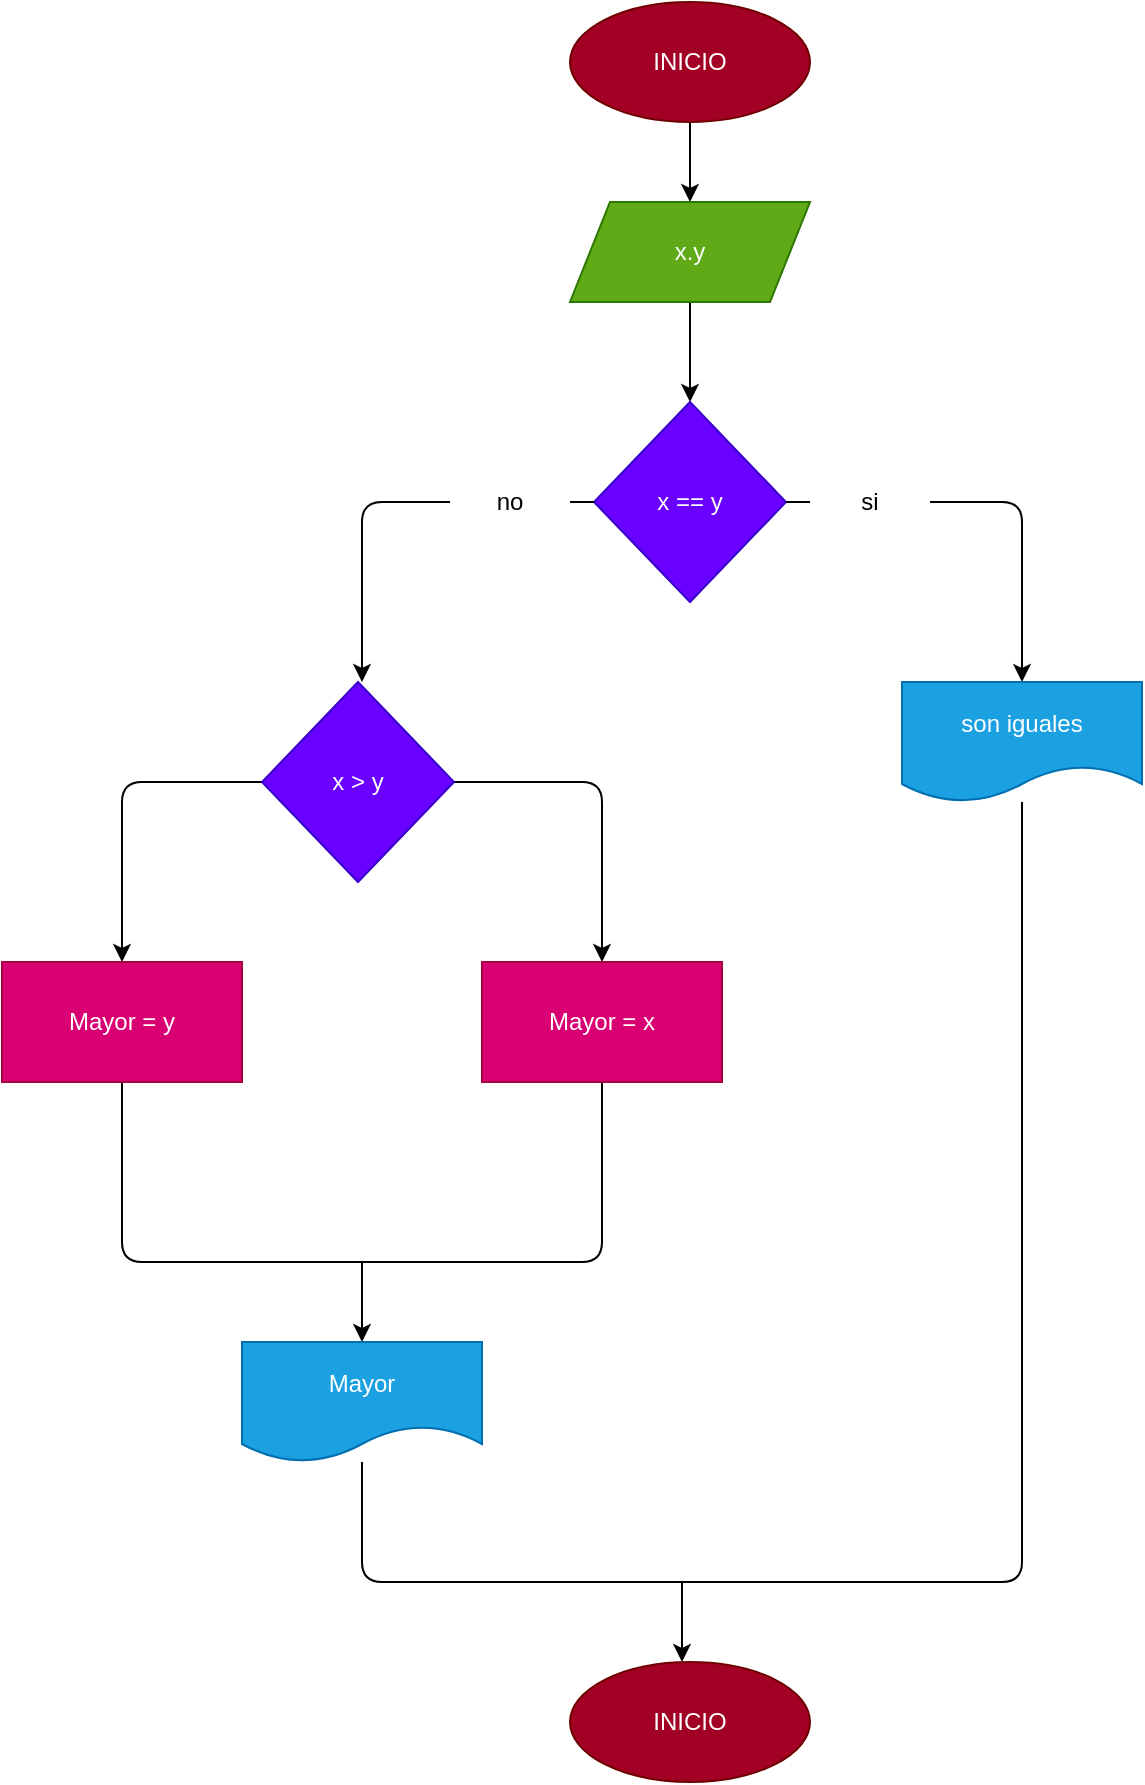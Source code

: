 <mxfile>
    <diagram id="Cpg8D1rCf-dTf_YMPk2y" name="Página-1">
        <mxGraphModel dx="642" dy="411" grid="1" gridSize="10" guides="1" tooltips="1" connect="1" arrows="1" fold="1" page="1" pageScale="1" pageWidth="827" pageHeight="1169" math="0" shadow="0">
            <root>
                <mxCell id="0"/>
                <mxCell id="1" parent="0"/>
                <mxCell id="3" style="edgeStyle=none;html=1;" parent="1" source="2" target="4" edge="1">
                    <mxGeometry relative="1" as="geometry">
                        <mxPoint x="414" y="120" as="targetPoint"/>
                    </mxGeometry>
                </mxCell>
                <mxCell id="2" value="INICIO" style="ellipse;whiteSpace=wrap;html=1;fillColor=#a20025;fontColor=#ffffff;strokeColor=#6F0000;" parent="1" vertex="1">
                    <mxGeometry x="354" y="30" width="120" height="60" as="geometry"/>
                </mxCell>
                <mxCell id="5" style="edgeStyle=none;html=1;" parent="1" source="4" edge="1">
                    <mxGeometry relative="1" as="geometry">
                        <mxPoint x="414" y="230" as="targetPoint"/>
                    </mxGeometry>
                </mxCell>
                <mxCell id="4" value="x.y" style="shape=parallelogram;perimeter=parallelogramPerimeter;whiteSpace=wrap;html=1;fixedSize=1;fillColor=#60a917;fontColor=#ffffff;strokeColor=#2D7600;" parent="1" vertex="1">
                    <mxGeometry x="354" y="130" width="120" height="50" as="geometry"/>
                </mxCell>
                <mxCell id="7" style="edgeStyle=none;html=1;startArrow=none;" parent="1" source="18" edge="1">
                    <mxGeometry relative="1" as="geometry">
                        <mxPoint x="580" y="370" as="targetPoint"/>
                        <Array as="points">
                            <mxPoint x="580" y="280"/>
                        </Array>
                    </mxGeometry>
                </mxCell>
                <mxCell id="8" style="edgeStyle=none;html=1;startArrow=none;" parent="1" source="20" edge="1">
                    <mxGeometry relative="1" as="geometry">
                        <mxPoint x="250" y="370" as="targetPoint"/>
                        <Array as="points">
                            <mxPoint x="250" y="280"/>
                        </Array>
                    </mxGeometry>
                </mxCell>
                <mxCell id="6" value="x == y" style="rhombus;whiteSpace=wrap;html=1;fillColor=#6a00ff;fontColor=#ffffff;strokeColor=#3700CC;" parent="1" vertex="1">
                    <mxGeometry x="366" y="230" width="96" height="100" as="geometry"/>
                </mxCell>
                <mxCell id="11" value="" style="endArrow=none;html=1;entryX=0.5;entryY=1;entryDx=0;entryDy=0;exitX=0.5;exitY=1;exitDx=0;exitDy=0;" parent="1" source="27" target="26" edge="1">
                    <mxGeometry width="50" height="50" relative="1" as="geometry">
                        <mxPoint x="413" y="570" as="sourcePoint"/>
                        <mxPoint x="83" y="570" as="targetPoint"/>
                        <Array as="points">
                            <mxPoint x="370" y="660"/>
                            <mxPoint x="130" y="660"/>
                        </Array>
                    </mxGeometry>
                </mxCell>
                <mxCell id="19" value="" style="edgeStyle=none;html=1;endArrow=none;" parent="1" source="6" target="18" edge="1">
                    <mxGeometry relative="1" as="geometry">
                        <mxPoint x="580" y="370" as="targetPoint"/>
                        <mxPoint x="462" y="280" as="sourcePoint"/>
                        <Array as="points"/>
                    </mxGeometry>
                </mxCell>
                <mxCell id="18" value="si" style="text;html=1;strokeColor=none;fillColor=none;align=center;verticalAlign=middle;whiteSpace=wrap;rounded=0;" parent="1" vertex="1">
                    <mxGeometry x="474" y="265" width="60" height="30" as="geometry"/>
                </mxCell>
                <mxCell id="21" value="" style="edgeStyle=none;html=1;endArrow=none;" parent="1" source="6" target="20" edge="1">
                    <mxGeometry relative="1" as="geometry">
                        <mxPoint x="250" y="370" as="targetPoint"/>
                        <mxPoint x="366" y="280" as="sourcePoint"/>
                        <Array as="points"/>
                    </mxGeometry>
                </mxCell>
                <mxCell id="20" value="no" style="text;html=1;strokeColor=none;fillColor=none;align=center;verticalAlign=middle;whiteSpace=wrap;rounded=0;" parent="1" vertex="1">
                    <mxGeometry x="294" y="265" width="60" height="30" as="geometry"/>
                </mxCell>
                <mxCell id="22" value="son iguales" style="shape=document;whiteSpace=wrap;html=1;boundedLbl=1;fillColor=#1ba1e2;fontColor=#ffffff;strokeColor=#006EAF;" vertex="1" parent="1">
                    <mxGeometry x="520" y="370" width="120" height="60" as="geometry"/>
                </mxCell>
                <mxCell id="24" style="edgeStyle=none;html=1;" edge="1" parent="1" source="23">
                    <mxGeometry relative="1" as="geometry">
                        <mxPoint x="370" y="510" as="targetPoint"/>
                        <Array as="points">
                            <mxPoint x="370" y="420"/>
                        </Array>
                    </mxGeometry>
                </mxCell>
                <mxCell id="25" style="edgeStyle=none;html=1;" edge="1" parent="1" source="23">
                    <mxGeometry relative="1" as="geometry">
                        <mxPoint x="130" y="510" as="targetPoint"/>
                        <Array as="points">
                            <mxPoint x="130" y="420"/>
                        </Array>
                    </mxGeometry>
                </mxCell>
                <mxCell id="23" value="x &amp;gt; y" style="rhombus;whiteSpace=wrap;html=1;fillColor=#6a00ff;fontColor=#ffffff;strokeColor=#3700CC;" vertex="1" parent="1">
                    <mxGeometry x="200" y="370" width="96" height="100" as="geometry"/>
                </mxCell>
                <mxCell id="26" value="Mayor = y" style="rounded=0;whiteSpace=wrap;html=1;fillColor=#d80073;fontColor=#ffffff;strokeColor=#A50040;" vertex="1" parent="1">
                    <mxGeometry x="70" y="510" width="120" height="60" as="geometry"/>
                </mxCell>
                <mxCell id="27" value="Mayor = x" style="rounded=0;whiteSpace=wrap;html=1;fillColor=#d80073;fontColor=#ffffff;strokeColor=#A50040;" vertex="1" parent="1">
                    <mxGeometry x="310" y="510" width="120" height="60" as="geometry"/>
                </mxCell>
                <mxCell id="30" value="" style="endArrow=classic;html=1;" edge="1" parent="1">
                    <mxGeometry width="50" height="50" relative="1" as="geometry">
                        <mxPoint x="250" y="660" as="sourcePoint"/>
                        <mxPoint x="250" y="700" as="targetPoint"/>
                    </mxGeometry>
                </mxCell>
                <mxCell id="32" value="Mayor" style="shape=document;whiteSpace=wrap;html=1;boundedLbl=1;fillColor=#1ba1e2;fontColor=#ffffff;strokeColor=#006EAF;" vertex="1" parent="1">
                    <mxGeometry x="190" y="700" width="120" height="60" as="geometry"/>
                </mxCell>
                <mxCell id="33" value="" style="endArrow=none;html=1;entryX=0.5;entryY=1;entryDx=0;entryDy=0;" edge="1" parent="1" source="22">
                    <mxGeometry width="50" height="50" relative="1" as="geometry">
                        <mxPoint x="490" y="760" as="sourcePoint"/>
                        <mxPoint x="250" y="760" as="targetPoint"/>
                        <Array as="points">
                            <mxPoint x="580" y="820"/>
                            <mxPoint x="250" y="820"/>
                        </Array>
                    </mxGeometry>
                </mxCell>
                <mxCell id="34" value="" style="endArrow=classic;html=1;" edge="1" parent="1">
                    <mxGeometry width="50" height="50" relative="1" as="geometry">
                        <mxPoint x="410" y="820" as="sourcePoint"/>
                        <mxPoint x="410" y="860" as="targetPoint"/>
                    </mxGeometry>
                </mxCell>
                <mxCell id="35" value="INICIO" style="ellipse;whiteSpace=wrap;html=1;fillColor=#a20025;fontColor=#ffffff;strokeColor=#6F0000;" vertex="1" parent="1">
                    <mxGeometry x="354" y="860" width="120" height="60" as="geometry"/>
                </mxCell>
            </root>
        </mxGraphModel>
    </diagram>
</mxfile>